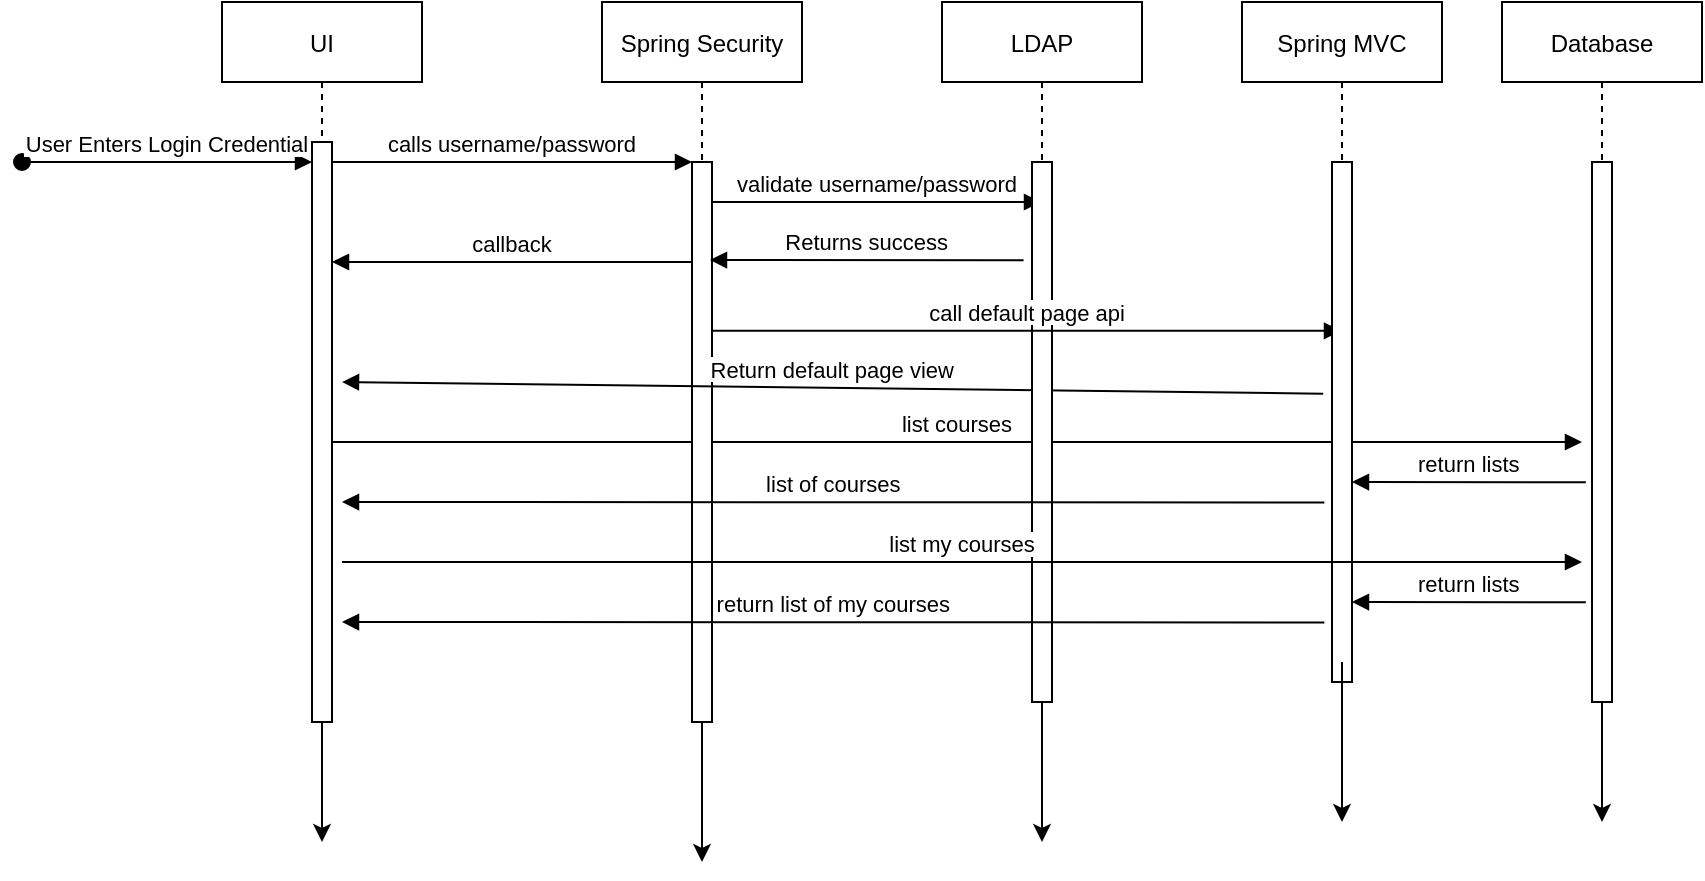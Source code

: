 <mxfile version="16.6.2" type="github">
  <diagram id="kgpKYQtTHZ0yAKxKKP6v" name="Page-1">
    <mxGraphModel dx="1203" dy="720" grid="1" gridSize="10" guides="1" tooltips="1" connect="1" arrows="1" fold="1" page="1" pageScale="1" pageWidth="850" pageHeight="1100" math="0" shadow="0">
      <root>
        <mxCell id="0" />
        <mxCell id="1" parent="0" />
        <mxCell id="K4pyvWRZGne2tPZHGTeG-19" style="edgeStyle=orthogonalEdgeStyle;rounded=0;orthogonalLoop=1;jettySize=auto;html=1;" edge="1" parent="1" source="3nuBFxr9cyL0pnOWT2aG-1">
          <mxGeometry relative="1" as="geometry">
            <mxPoint x="160" y="500" as="targetPoint" />
          </mxGeometry>
        </mxCell>
        <mxCell id="3nuBFxr9cyL0pnOWT2aG-1" value="UI" style="shape=umlLifeline;perimeter=lifelinePerimeter;container=1;collapsible=0;recursiveResize=0;rounded=0;shadow=0;strokeWidth=1;" parent="1" vertex="1">
          <mxGeometry x="110" y="80" width="100" height="360" as="geometry" />
        </mxCell>
        <mxCell id="3nuBFxr9cyL0pnOWT2aG-2" value="" style="points=[];perimeter=orthogonalPerimeter;rounded=0;shadow=0;strokeWidth=1;" parent="3nuBFxr9cyL0pnOWT2aG-1" vertex="1">
          <mxGeometry x="45" y="70" width="10" height="290" as="geometry" />
        </mxCell>
        <mxCell id="3nuBFxr9cyL0pnOWT2aG-3" value="User Enters Login Credential" style="verticalAlign=bottom;startArrow=oval;endArrow=block;startSize=8;shadow=0;strokeWidth=1;" parent="3nuBFxr9cyL0pnOWT2aG-1" target="3nuBFxr9cyL0pnOWT2aG-2" edge="1">
          <mxGeometry relative="1" as="geometry">
            <mxPoint x="-100" y="80" as="sourcePoint" />
          </mxGeometry>
        </mxCell>
        <mxCell id="K4pyvWRZGne2tPZHGTeG-13" value="list courses" style="verticalAlign=bottom;endArrow=block;shadow=0;strokeWidth=1;" edge="1" parent="3nuBFxr9cyL0pnOWT2aG-1">
          <mxGeometry relative="1" as="geometry">
            <mxPoint x="55" y="220.0" as="sourcePoint" />
            <mxPoint x="680" y="220" as="targetPoint" />
          </mxGeometry>
        </mxCell>
        <mxCell id="3nuBFxr9cyL0pnOWT2aG-5" value="Spring Security" style="shape=umlLifeline;perimeter=lifelinePerimeter;container=1;collapsible=0;recursiveResize=0;rounded=0;shadow=0;strokeWidth=1;" parent="1" vertex="1">
          <mxGeometry x="300" y="80" width="100" height="380" as="geometry" />
        </mxCell>
        <mxCell id="3nuBFxr9cyL0pnOWT2aG-6" value="" style="points=[];perimeter=orthogonalPerimeter;rounded=0;shadow=0;strokeWidth=1;" parent="3nuBFxr9cyL0pnOWT2aG-5" vertex="1">
          <mxGeometry x="45" y="80" width="10" height="280" as="geometry" />
        </mxCell>
        <mxCell id="K4pyvWRZGne2tPZHGTeG-3" value="validate username/password" style="verticalAlign=bottom;endArrow=block;shadow=0;strokeWidth=1;" edge="1" parent="3nuBFxr9cyL0pnOWT2aG-5" target="K4pyvWRZGne2tPZHGTeG-1">
          <mxGeometry relative="1" as="geometry">
            <mxPoint x="55" y="100.0" as="sourcePoint" />
            <mxPoint x="235" y="100.0" as="targetPoint" />
          </mxGeometry>
        </mxCell>
        <mxCell id="K4pyvWRZGne2tPZHGTeG-4" value="Returns success" style="verticalAlign=bottom;endArrow=block;shadow=0;strokeWidth=1;exitX=0.408;exitY=0.369;exitDx=0;exitDy=0;exitPerimeter=0;" edge="1" parent="3nuBFxr9cyL0pnOWT2aG-5" source="K4pyvWRZGne2tPZHGTeG-1">
          <mxGeometry relative="1" as="geometry">
            <mxPoint x="210" y="140" as="sourcePoint" />
            <mxPoint x="54" y="129" as="targetPoint" />
          </mxGeometry>
        </mxCell>
        <mxCell id="K4pyvWRZGne2tPZHGTeG-12" value="Return default page view" style="verticalAlign=bottom;endArrow=block;shadow=0;strokeWidth=1;exitX=0.406;exitY=0.576;exitDx=0;exitDy=0;exitPerimeter=0;" edge="1" parent="3nuBFxr9cyL0pnOWT2aG-5" source="K4pyvWRZGne2tPZHGTeG-5">
          <mxGeometry relative="1" as="geometry">
            <mxPoint x="212.2" y="190.3" as="sourcePoint" />
            <mxPoint x="-130" y="190" as="targetPoint" />
          </mxGeometry>
        </mxCell>
        <mxCell id="3nuBFxr9cyL0pnOWT2aG-8" value="calls username/password" style="verticalAlign=bottom;endArrow=block;entryX=0;entryY=0;shadow=0;strokeWidth=1;" parent="1" source="3nuBFxr9cyL0pnOWT2aG-2" target="3nuBFxr9cyL0pnOWT2aG-6" edge="1">
          <mxGeometry relative="1" as="geometry">
            <mxPoint x="275" y="160" as="sourcePoint" />
          </mxGeometry>
        </mxCell>
        <mxCell id="3nuBFxr9cyL0pnOWT2aG-9" value="callback" style="verticalAlign=bottom;endArrow=block;shadow=0;strokeWidth=1;" parent="1" source="3nuBFxr9cyL0pnOWT2aG-6" edge="1">
          <mxGeometry relative="1" as="geometry">
            <mxPoint x="240" y="200" as="sourcePoint" />
            <mxPoint x="165" y="210" as="targetPoint" />
            <Array as="points">
              <mxPoint x="280" y="210" />
            </Array>
          </mxGeometry>
        </mxCell>
        <mxCell id="K4pyvWRZGne2tPZHGTeG-17" style="edgeStyle=orthogonalEdgeStyle;rounded=0;orthogonalLoop=1;jettySize=auto;html=1;" edge="1" parent="1" source="K4pyvWRZGne2tPZHGTeG-1">
          <mxGeometry relative="1" as="geometry">
            <mxPoint x="520" y="500" as="targetPoint" />
          </mxGeometry>
        </mxCell>
        <mxCell id="K4pyvWRZGne2tPZHGTeG-1" value="LDAP" style="shape=umlLifeline;perimeter=lifelinePerimeter;container=1;collapsible=0;recursiveResize=0;rounded=0;shadow=0;strokeWidth=1;" vertex="1" parent="1">
          <mxGeometry x="470" y="80" width="100" height="350" as="geometry" />
        </mxCell>
        <mxCell id="K4pyvWRZGne2tPZHGTeG-2" value="" style="points=[];perimeter=orthogonalPerimeter;rounded=0;shadow=0;strokeWidth=1;" vertex="1" parent="K4pyvWRZGne2tPZHGTeG-1">
          <mxGeometry x="45" y="80" width="10" height="270" as="geometry" />
        </mxCell>
        <mxCell id="K4pyvWRZGne2tPZHGTeG-11" value="call default page api" style="verticalAlign=bottom;endArrow=block;shadow=0;strokeWidth=1;" edge="1" parent="K4pyvWRZGne2tPZHGTeG-1" target="K4pyvWRZGne2tPZHGTeG-5">
          <mxGeometry relative="1" as="geometry">
            <mxPoint x="-115" y="164.41" as="sourcePoint" />
            <mxPoint x="65" y="164.41" as="targetPoint" />
          </mxGeometry>
        </mxCell>
        <mxCell id="K4pyvWRZGne2tPZHGTeG-5" value="Spring MVC" style="shape=umlLifeline;perimeter=lifelinePerimeter;container=1;collapsible=0;recursiveResize=0;rounded=0;shadow=0;strokeWidth=1;" vertex="1" parent="1">
          <mxGeometry x="620" y="80" width="100" height="340" as="geometry" />
        </mxCell>
        <mxCell id="K4pyvWRZGne2tPZHGTeG-6" value="" style="points=[];perimeter=orthogonalPerimeter;rounded=0;shadow=0;strokeWidth=1;" vertex="1" parent="K4pyvWRZGne2tPZHGTeG-5">
          <mxGeometry x="45" y="80" width="10" height="260" as="geometry" />
        </mxCell>
        <mxCell id="K4pyvWRZGne2tPZHGTeG-22" value="return lists" style="verticalAlign=bottom;endArrow=block;shadow=0;strokeWidth=1;exitX=0.419;exitY=0.686;exitDx=0;exitDy=0;exitPerimeter=0;" edge="1" parent="K4pyvWRZGne2tPZHGTeG-5" source="K4pyvWRZGne2tPZHGTeG-9">
          <mxGeometry relative="1" as="geometry">
            <mxPoint x="211.8" y="240.15" as="sourcePoint" />
            <mxPoint x="55" y="240" as="targetPoint" />
          </mxGeometry>
        </mxCell>
        <mxCell id="K4pyvWRZGne2tPZHGTeG-9" value="Database" style="shape=umlLifeline;perimeter=lifelinePerimeter;container=1;collapsible=0;recursiveResize=0;rounded=0;shadow=0;strokeWidth=1;" vertex="1" parent="1">
          <mxGeometry x="750" y="80" width="100" height="350" as="geometry" />
        </mxCell>
        <mxCell id="K4pyvWRZGne2tPZHGTeG-10" value="" style="points=[];perimeter=orthogonalPerimeter;rounded=0;shadow=0;strokeWidth=1;" vertex="1" parent="K4pyvWRZGne2tPZHGTeG-9">
          <mxGeometry x="45" y="80" width="10" height="270" as="geometry" />
        </mxCell>
        <mxCell id="K4pyvWRZGne2tPZHGTeG-26" value="return lists" style="verticalAlign=bottom;endArrow=block;shadow=0;strokeWidth=1;exitX=0.419;exitY=0.686;exitDx=0;exitDy=0;exitPerimeter=0;" edge="1" parent="K4pyvWRZGne2tPZHGTeG-9">
          <mxGeometry relative="1" as="geometry">
            <mxPoint x="41.9" y="300.1" as="sourcePoint" />
            <mxPoint x="-75" y="300" as="targetPoint" />
          </mxGeometry>
        </mxCell>
        <mxCell id="K4pyvWRZGne2tPZHGTeG-14" value="list of courses" style="verticalAlign=bottom;endArrow=block;shadow=0;strokeWidth=1;exitX=-0.382;exitY=0.689;exitDx=0;exitDy=0;exitPerimeter=0;" edge="1" parent="1">
          <mxGeometry relative="1" as="geometry">
            <mxPoint x="661.18" y="330.24" as="sourcePoint" />
            <mxPoint x="170" y="330" as="targetPoint" />
          </mxGeometry>
        </mxCell>
        <mxCell id="K4pyvWRZGne2tPZHGTeG-15" style="edgeStyle=orthogonalEdgeStyle;rounded=0;orthogonalLoop=1;jettySize=auto;html=1;" edge="1" parent="1">
          <mxGeometry relative="1" as="geometry">
            <mxPoint x="670" y="490" as="targetPoint" />
            <mxPoint x="670" y="420" as="sourcePoint" />
            <Array as="points">
              <mxPoint x="670" y="410" />
            </Array>
          </mxGeometry>
        </mxCell>
        <mxCell id="K4pyvWRZGne2tPZHGTeG-16" style="edgeStyle=orthogonalEdgeStyle;rounded=0;orthogonalLoop=1;jettySize=auto;html=1;" edge="1" parent="1" source="K4pyvWRZGne2tPZHGTeG-10">
          <mxGeometry relative="1" as="geometry">
            <mxPoint x="800" y="490" as="targetPoint" />
          </mxGeometry>
        </mxCell>
        <mxCell id="K4pyvWRZGne2tPZHGTeG-20" style="edgeStyle=orthogonalEdgeStyle;rounded=0;orthogonalLoop=1;jettySize=auto;html=1;" edge="1" parent="1" source="3nuBFxr9cyL0pnOWT2aG-6">
          <mxGeometry relative="1" as="geometry">
            <mxPoint x="350" y="510" as="targetPoint" />
          </mxGeometry>
        </mxCell>
        <mxCell id="K4pyvWRZGne2tPZHGTeG-24" value="list my courses" style="verticalAlign=bottom;endArrow=block;shadow=0;strokeWidth=1;" edge="1" parent="1">
          <mxGeometry relative="1" as="geometry">
            <mxPoint x="170" y="360.0" as="sourcePoint" />
            <mxPoint x="790" y="360" as="targetPoint" />
          </mxGeometry>
        </mxCell>
        <mxCell id="K4pyvWRZGne2tPZHGTeG-25" value="return list of my courses" style="verticalAlign=bottom;endArrow=block;shadow=0;strokeWidth=1;exitX=-0.382;exitY=0.689;exitDx=0;exitDy=0;exitPerimeter=0;" edge="1" parent="1">
          <mxGeometry relative="1" as="geometry">
            <mxPoint x="661.18" y="390.24" as="sourcePoint" />
            <mxPoint x="170" y="390" as="targetPoint" />
          </mxGeometry>
        </mxCell>
      </root>
    </mxGraphModel>
  </diagram>
</mxfile>
